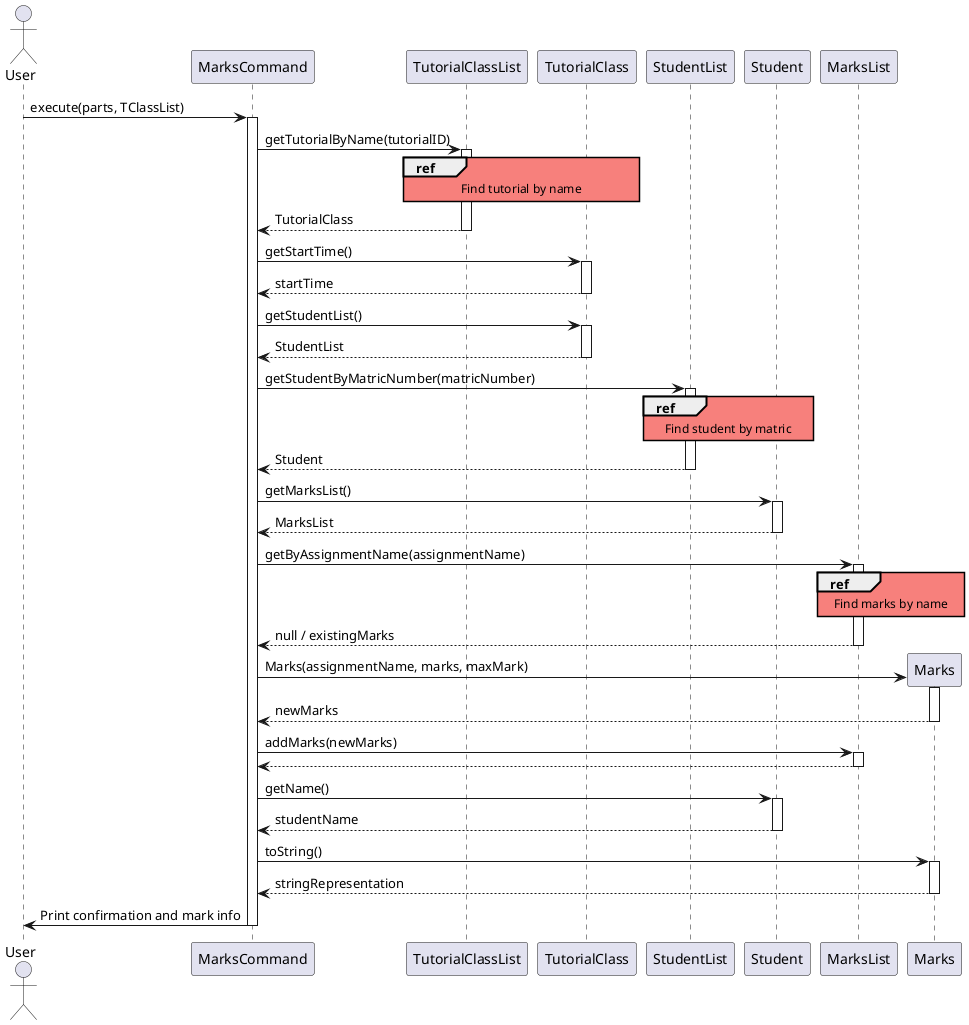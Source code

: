 @startuml
actor User
participant "MarksCommand" as MarksCommand
participant "TutorialClassList" as TClassList
participant "TutorialClass" as TClass
participant "StudentList" as SList
participant "Student" as Student
participant "MarksList" as MList
participant "Marks" as Marks

skinparam sequenceReferenceBackgroundColor #f7807c

User -> MarksCommand : execute(parts, TClassList)
activate MarksCommand

MarksCommand -> TClassList : getTutorialByName(tutorialID)
activate TClassList
ref over TClassList, TClass : Find tutorial by name
TClassList --> MarksCommand : TutorialClass
deactivate TClassList

MarksCommand -> TClass : getStartTime()
activate TClass
TClass --> MarksCommand : startTime
deactivate TClass

MarksCommand -> TClass : getStudentList()
activate TClass
TClass --> MarksCommand : StudentList
deactivate TClass

MarksCommand -> SList : getStudentByMatricNumber(matricNumber)
activate SList
ref over SList, Student : Find student by matric
SList --> MarksCommand : Student
deactivate SList

MarksCommand -> Student : getMarksList()
activate Student
Student --> MarksCommand : MarksList
deactivate Student

MarksCommand -> MList : getByAssignmentName(assignmentName)
activate MList
ref over MList, Marks : Find marks by name
MList --> MarksCommand : null / existingMarks
deactivate MList

create Marks
MarksCommand -> Marks : Marks(assignmentName, marks, maxMark)
activate Marks
Marks --> MarksCommand : newMarks
deactivate Marks

MarksCommand -> MList : addMarks(newMarks)
activate MList
MList --> MarksCommand
deactivate MList

MarksCommand -> Student : getName()
activate Student
Student --> MarksCommand : studentName
deactivate Student

MarksCommand -> Marks : toString()
activate Marks
Marks --> MarksCommand : stringRepresentation
deactivate Marks

MarksCommand -> User : Print confirmation and mark info
deactivate MarksCommand
@enduml
